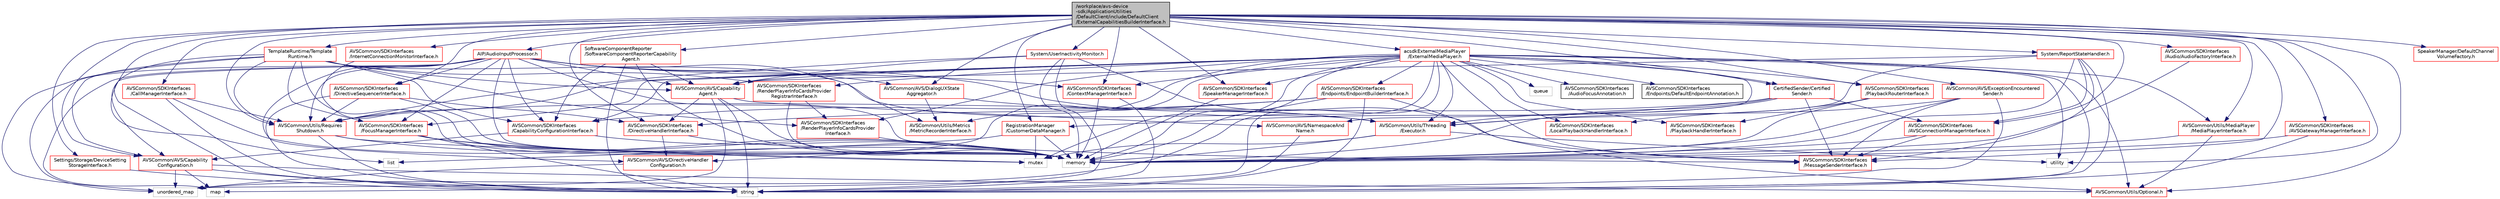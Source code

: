 digraph "/workplace/avs-device-sdk/ApplicationUtilities/DefaultClient/include/DefaultClient/ExternalCapabilitiesBuilderInterface.h"
{
  edge [fontname="Helvetica",fontsize="10",labelfontname="Helvetica",labelfontsize="10"];
  node [fontname="Helvetica",fontsize="10",shape=record];
  Node0 [label="/workplace/avs-device\l-sdk/ApplicationUtilities\l/DefaultClient/include/DefaultClient\l/ExternalCapabilitiesBuilderInterface.h",height=0.2,width=0.4,color="black", fillcolor="grey75", style="filled", fontcolor="black"];
  Node0 -> Node1 [color="midnightblue",fontsize="10",style="solid",fontname="Helvetica"];
  Node1 [label="list",height=0.2,width=0.4,color="grey75", fillcolor="white", style="filled"];
  Node0 -> Node2 [color="midnightblue",fontsize="10",style="solid",fontname="Helvetica"];
  Node2 [label="utility",height=0.2,width=0.4,color="grey75", fillcolor="white", style="filled"];
  Node0 -> Node3 [color="midnightblue",fontsize="10",style="solid",fontname="Helvetica"];
  Node3 [label="acsdkExternalMediaPlayer\l/ExternalMediaPlayer.h",height=0.2,width=0.4,color="red", fillcolor="white", style="filled",URL="$_external_media_player_8h.html"];
  Node3 -> Node4 [color="midnightblue",fontsize="10",style="solid",fontname="Helvetica"];
  Node4 [label="map",height=0.2,width=0.4,color="grey75", fillcolor="white", style="filled"];
  Node3 -> Node5 [color="midnightblue",fontsize="10",style="solid",fontname="Helvetica"];
  Node5 [label="memory",height=0.2,width=0.4,color="grey75", fillcolor="white", style="filled"];
  Node3 -> Node6 [color="midnightblue",fontsize="10",style="solid",fontname="Helvetica"];
  Node6 [label="mutex",height=0.2,width=0.4,color="grey75", fillcolor="white", style="filled"];
  Node3 -> Node7 [color="midnightblue",fontsize="10",style="solid",fontname="Helvetica"];
  Node7 [label="queue",height=0.2,width=0.4,color="grey75", fillcolor="white", style="filled"];
  Node3 -> Node8 [color="midnightblue",fontsize="10",style="solid",fontname="Helvetica"];
  Node8 [label="string",height=0.2,width=0.4,color="grey75", fillcolor="white", style="filled"];
  Node3 -> Node9 [color="midnightblue",fontsize="10",style="solid",fontname="Helvetica"];
  Node9 [label="unordered_map",height=0.2,width=0.4,color="grey75", fillcolor="white", style="filled"];
  Node3 -> Node2 [color="midnightblue",fontsize="10",style="solid",fontname="Helvetica"];
  Node3 -> Node10 [color="midnightblue",fontsize="10",style="solid",fontname="Helvetica"];
  Node10 [label="AVSCommon/AVS/Capability\lAgent.h",height=0.2,width=0.4,color="red", fillcolor="white", style="filled",URL="$_capability_agent_8h.html"];
  Node10 -> Node9 [color="midnightblue",fontsize="10",style="solid",fontname="Helvetica"];
  Node10 -> Node8 [color="midnightblue",fontsize="10",style="solid",fontname="Helvetica"];
  Node10 -> Node5 [color="midnightblue",fontsize="10",style="solid",fontname="Helvetica"];
  Node10 -> Node12 [color="midnightblue",fontsize="10",style="solid",fontname="Helvetica"];
  Node12 [label="AVSCommon/AVS/NamespaceAnd\lName.h",height=0.2,width=0.4,color="red", fillcolor="white", style="filled",URL="$_namespace_and_name_8h.html"];
  Node12 -> Node8 [color="midnightblue",fontsize="10",style="solid",fontname="Helvetica"];
  Node10 -> Node52 [color="midnightblue",fontsize="10",style="solid",fontname="Helvetica"];
  Node52 [label="AVSCommon/SDKInterfaces\l/DirectiveHandlerInterface.h",height=0.2,width=0.4,color="red", fillcolor="white", style="filled",URL="$_directive_handler_interface_8h.html"];
  Node52 -> Node5 [color="midnightblue",fontsize="10",style="solid",fontname="Helvetica"];
  Node52 -> Node66 [color="midnightblue",fontsize="10",style="solid",fontname="Helvetica"];
  Node66 [label="AVSCommon/AVS/DirectiveHandler\lConfiguration.h",height=0.2,width=0.4,color="red", fillcolor="white", style="filled",URL="$_directive_handler_configuration_8h.html"];
  Node66 -> Node9 [color="midnightblue",fontsize="10",style="solid",fontname="Helvetica"];
  Node3 -> Node66 [color="midnightblue",fontsize="10",style="solid",fontname="Helvetica"];
  Node3 -> Node12 [color="midnightblue",fontsize="10",style="solid",fontname="Helvetica"];
  Node3 -> Node72 [color="midnightblue",fontsize="10",style="solid",fontname="Helvetica"];
  Node72 [label="AVSCommon/SDKInterfaces\l/AudioFocusAnnotation.h",height=0.2,width=0.4,color="black", fillcolor="white", style="filled",URL="$_audio_focus_annotation_8h.html"];
  Node3 -> Node73 [color="midnightblue",fontsize="10",style="solid",fontname="Helvetica"];
  Node73 [label="AVSCommon/SDKInterfaces\l/CapabilityConfigurationInterface.h",height=0.2,width=0.4,color="red", fillcolor="white", style="filled",URL="$_capability_configuration_interface_8h.html"];
  Node73 -> Node5 [color="midnightblue",fontsize="10",style="solid",fontname="Helvetica"];
  Node73 -> Node75 [color="midnightblue",fontsize="10",style="solid",fontname="Helvetica"];
  Node75 [label="AVSCommon/AVS/Capability\lConfiguration.h",height=0.2,width=0.4,color="red", fillcolor="white", style="filled",URL="$_capability_configuration_8h.html"];
  Node75 -> Node4 [color="midnightblue",fontsize="10",style="solid",fontname="Helvetica"];
  Node75 -> Node8 [color="midnightblue",fontsize="10",style="solid",fontname="Helvetica"];
  Node75 -> Node9 [color="midnightblue",fontsize="10",style="solid",fontname="Helvetica"];
  Node75 -> Node15 [color="midnightblue",fontsize="10",style="solid",fontname="Helvetica"];
  Node15 [label="AVSCommon/Utils/Optional.h",height=0.2,width=0.4,color="red", fillcolor="white", style="filled",URL="$_optional_8h.html"];
  Node3 -> Node76 [color="midnightblue",fontsize="10",style="solid",fontname="Helvetica"];
  Node76 [label="AVSCommon/SDKInterfaces\l/ContextManagerInterface.h",height=0.2,width=0.4,color="red", fillcolor="white", style="filled",URL="$_context_manager_interface_8h.html"];
  Node76 -> Node5 [color="midnightblue",fontsize="10",style="solid",fontname="Helvetica"];
  Node76 -> Node8 [color="midnightblue",fontsize="10",style="solid",fontname="Helvetica"];
  Node3 -> Node80 [color="midnightblue",fontsize="10",style="solid",fontname="Helvetica"];
  Node80 [label="AVSCommon/SDKInterfaces\l/FocusManagerInterface.h",height=0.2,width=0.4,color="red", fillcolor="white", style="filled",URL="$_focus_manager_interface_8h.html"];
  Node80 -> Node5 [color="midnightblue",fontsize="10",style="solid",fontname="Helvetica"];
  Node80 -> Node6 [color="midnightblue",fontsize="10",style="solid",fontname="Helvetica"];
  Node80 -> Node8 [color="midnightblue",fontsize="10",style="solid",fontname="Helvetica"];
  Node3 -> Node84 [color="midnightblue",fontsize="10",style="solid",fontname="Helvetica"];
  Node84 [label="AVSCommon/SDKInterfaces\l/LocalPlaybackHandlerInterface.h",height=0.2,width=0.4,color="red", fillcolor="white", style="filled",URL="$_local_playback_handler_interface_8h.html"];
  Node3 -> Node86 [color="midnightblue",fontsize="10",style="solid",fontname="Helvetica"];
  Node86 [label="AVSCommon/SDKInterfaces\l/MessageSenderInterface.h",height=0.2,width=0.4,color="red", fillcolor="white", style="filled",URL="$_message_sender_interface_8h.html"];
  Node3 -> Node90 [color="midnightblue",fontsize="10",style="solid",fontname="Helvetica"];
  Node90 [label="AVSCommon/SDKInterfaces\l/PlaybackHandlerInterface.h",height=0.2,width=0.4,color="red", fillcolor="white", style="filled",URL="$_playback_handler_interface_8h.html"];
  Node3 -> Node91 [color="midnightblue",fontsize="10",style="solid",fontname="Helvetica"];
  Node91 [label="AVSCommon/SDKInterfaces\l/PlaybackRouterInterface.h",height=0.2,width=0.4,color="red", fillcolor="white", style="filled",URL="$_playback_router_interface_8h.html"];
  Node91 -> Node5 [color="midnightblue",fontsize="10",style="solid",fontname="Helvetica"];
  Node91 -> Node90 [color="midnightblue",fontsize="10",style="solid",fontname="Helvetica"];
  Node91 -> Node84 [color="midnightblue",fontsize="10",style="solid",fontname="Helvetica"];
  Node3 -> Node92 [color="midnightblue",fontsize="10",style="solid",fontname="Helvetica"];
  Node92 [label="AVSCommon/SDKInterfaces\l/RenderPlayerInfoCardsProvider\lInterface.h",height=0.2,width=0.4,color="red", fillcolor="white", style="filled",URL="$_render_player_info_cards_provider_interface_8h.html"];
  Node92 -> Node5 [color="midnightblue",fontsize="10",style="solid",fontname="Helvetica"];
  Node3 -> Node97 [color="midnightblue",fontsize="10",style="solid",fontname="Helvetica"];
  Node97 [label="AVSCommon/SDKInterfaces\l/RenderPlayerInfoCardsProvider\lRegistrarInterface.h",height=0.2,width=0.4,color="red", fillcolor="white", style="filled",URL="$_render_player_info_cards_provider_registrar_interface_8h.html"];
  Node97 -> Node5 [color="midnightblue",fontsize="10",style="solid",fontname="Helvetica"];
  Node97 -> Node92 [color="midnightblue",fontsize="10",style="solid",fontname="Helvetica"];
  Node3 -> Node98 [color="midnightblue",fontsize="10",style="solid",fontname="Helvetica"];
  Node98 [label="AVSCommon/SDKInterfaces\l/SpeakerManagerInterface.h",height=0.2,width=0.4,color="red", fillcolor="white", style="filled",URL="$_speaker_manager_interface_8h.html"];
  Node98 -> Node5 [color="midnightblue",fontsize="10",style="solid",fontname="Helvetica"];
  Node3 -> Node103 [color="midnightblue",fontsize="10",style="solid",fontname="Helvetica"];
  Node103 [label="AVSCommon/SDKInterfaces\l/Endpoints/DefaultEndpointAnnotation.h",height=0.2,width=0.4,color="black", fillcolor="white", style="filled",URL="$_default_endpoint_annotation_8h.html"];
  Node3 -> Node104 [color="midnightblue",fontsize="10",style="solid",fontname="Helvetica"];
  Node104 [label="AVSCommon/SDKInterfaces\l/Endpoints/EndpointBuilderInterface.h",height=0.2,width=0.4,color="red", fillcolor="white", style="filled",URL="$_endpoint_builder_interface_8h.html"];
  Node104 -> Node5 [color="midnightblue",fontsize="10",style="solid",fontname="Helvetica"];
  Node104 -> Node8 [color="midnightblue",fontsize="10",style="solid",fontname="Helvetica"];
  Node104 -> Node73 [color="midnightblue",fontsize="10",style="solid",fontname="Helvetica"];
  Node104 -> Node52 [color="midnightblue",fontsize="10",style="solid",fontname="Helvetica"];
  Node104 -> Node15 [color="midnightblue",fontsize="10",style="solid",fontname="Helvetica"];
  Node3 -> Node136 [color="midnightblue",fontsize="10",style="solid",fontname="Helvetica"];
  Node136 [label="AVSCommon/Utils/MediaPlayer\l/MediaPlayerInterface.h",height=0.2,width=0.4,color="red", fillcolor="white", style="filled",URL="$_media_player_interface_8h.html"];
  Node136 -> Node5 [color="midnightblue",fontsize="10",style="solid",fontname="Helvetica"];
  Node136 -> Node15 [color="midnightblue",fontsize="10",style="solid",fontname="Helvetica"];
  Node3 -> Node146 [color="midnightblue",fontsize="10",style="solid",fontname="Helvetica"];
  Node146 [label="AVSCommon/Utils/Metrics\l/MetricRecorderInterface.h",height=0.2,width=0.4,color="red", fillcolor="white", style="filled",URL="$_metric_recorder_interface_8h.html"];
  Node3 -> Node15 [color="midnightblue",fontsize="10",style="solid",fontname="Helvetica"];
  Node3 -> Node108 [color="midnightblue",fontsize="10",style="solid",fontname="Helvetica"];
  Node108 [label="AVSCommon/Utils/Requires\lShutdown.h",height=0.2,width=0.4,color="red", fillcolor="white", style="filled",URL="$_requires_shutdown_8h.html"];
  Node108 -> Node5 [color="midnightblue",fontsize="10",style="solid",fontname="Helvetica"];
  Node108 -> Node6 [color="midnightblue",fontsize="10",style="solid",fontname="Helvetica"];
  Node108 -> Node8 [color="midnightblue",fontsize="10",style="solid",fontname="Helvetica"];
  Node3 -> Node151 [color="midnightblue",fontsize="10",style="solid",fontname="Helvetica"];
  Node151 [label="AVSCommon/Utils/Threading\l/Executor.h",height=0.2,width=0.4,color="red", fillcolor="white", style="filled",URL="$_executor_8h.html"];
  Node151 -> Node5 [color="midnightblue",fontsize="10",style="solid",fontname="Helvetica"];
  Node151 -> Node6 [color="midnightblue",fontsize="10",style="solid",fontname="Helvetica"];
  Node151 -> Node2 [color="midnightblue",fontsize="10",style="solid",fontname="Helvetica"];
  Node3 -> Node159 [color="midnightblue",fontsize="10",style="solid",fontname="Helvetica"];
  Node159 [label="CertifiedSender/Certified\lSender.h",height=0.2,width=0.4,color="red", fillcolor="white", style="filled",URL="$_certified_sender_8h.html"];
  Node159 -> Node161 [color="midnightblue",fontsize="10",style="solid",fontname="Helvetica"];
  Node161 [label="AVSCommon/SDKInterfaces\l/AVSConnectionManagerInterface.h",height=0.2,width=0.4,color="red", fillcolor="white", style="filled",URL="$_a_v_s_connection_manager_interface_8h.html"];
  Node161 -> Node5 [color="midnightblue",fontsize="10",style="solid",fontname="Helvetica"];
  Node161 -> Node86 [color="midnightblue",fontsize="10",style="solid",fontname="Helvetica"];
  Node159 -> Node86 [color="midnightblue",fontsize="10",style="solid",fontname="Helvetica"];
  Node159 -> Node108 [color="midnightblue",fontsize="10",style="solid",fontname="Helvetica"];
  Node159 -> Node151 [color="midnightblue",fontsize="10",style="solid",fontname="Helvetica"];
  Node159 -> Node174 [color="midnightblue",fontsize="10",style="solid",fontname="Helvetica"];
  Node174 [label="RegistrationManager\l/CustomerDataManager.h",height=0.2,width=0.4,color="red", fillcolor="white", style="filled",URL="$_customer_data_manager_8h.html"];
  Node174 -> Node1 [color="midnightblue",fontsize="10",style="solid",fontname="Helvetica"];
  Node174 -> Node5 [color="midnightblue",fontsize="10",style="solid",fontname="Helvetica"];
  Node174 -> Node6 [color="midnightblue",fontsize="10",style="solid",fontname="Helvetica"];
  Node159 -> Node5 [color="midnightblue",fontsize="10",style="solid",fontname="Helvetica"];
  Node0 -> Node198 [color="midnightblue",fontsize="10",style="solid",fontname="Helvetica"];
  Node198 [label="AIP/AudioInputProcessor.h",height=0.2,width=0.4,color="red", fillcolor="white", style="filled",URL="$_audio_input_processor_8h.html"];
  Node198 -> Node4 [color="midnightblue",fontsize="10",style="solid",fontname="Helvetica"];
  Node198 -> Node5 [color="midnightblue",fontsize="10",style="solid",fontname="Helvetica"];
  Node198 -> Node9 [color="midnightblue",fontsize="10",style="solid",fontname="Helvetica"];
  Node198 -> Node10 [color="midnightblue",fontsize="10",style="solid",fontname="Helvetica"];
  Node198 -> Node75 [color="midnightblue",fontsize="10",style="solid",fontname="Helvetica"];
  Node198 -> Node204 [color="midnightblue",fontsize="10",style="solid",fontname="Helvetica"];
  Node204 [label="AVSCommon/AVS/DialogUXState\lAggregator.h",height=0.2,width=0.4,color="red", fillcolor="white", style="filled",URL="$_dialog_u_x_state_aggregator_8h.html"];
  Node204 -> Node146 [color="midnightblue",fontsize="10",style="solid",fontname="Helvetica"];
  Node204 -> Node151 [color="midnightblue",fontsize="10",style="solid",fontname="Helvetica"];
  Node198 -> Node66 [color="midnightblue",fontsize="10",style="solid",fontname="Helvetica"];
  Node198 -> Node73 [color="midnightblue",fontsize="10",style="solid",fontname="Helvetica"];
  Node198 -> Node76 [color="midnightblue",fontsize="10",style="solid",fontname="Helvetica"];
  Node198 -> Node211 [color="midnightblue",fontsize="10",style="solid",fontname="Helvetica"];
  Node211 [label="AVSCommon/SDKInterfaces\l/DirectiveSequencerInterface.h",height=0.2,width=0.4,color="red", fillcolor="white", style="filled",URL="$_directive_sequencer_interface_8h.html"];
  Node211 -> Node5 [color="midnightblue",fontsize="10",style="solid",fontname="Helvetica"];
  Node211 -> Node8 [color="midnightblue",fontsize="10",style="solid",fontname="Helvetica"];
  Node211 -> Node52 [color="midnightblue",fontsize="10",style="solid",fontname="Helvetica"];
  Node211 -> Node108 [color="midnightblue",fontsize="10",style="solid",fontname="Helvetica"];
  Node198 -> Node80 [color="midnightblue",fontsize="10",style="solid",fontname="Helvetica"];
  Node198 -> Node86 [color="midnightblue",fontsize="10",style="solid",fontname="Helvetica"];
  Node198 -> Node146 [color="midnightblue",fontsize="10",style="solid",fontname="Helvetica"];
  Node198 -> Node108 [color="midnightblue",fontsize="10",style="solid",fontname="Helvetica"];
  Node198 -> Node151 [color="midnightblue",fontsize="10",style="solid",fontname="Helvetica"];
  Node0 -> Node75 [color="midnightblue",fontsize="10",style="solid",fontname="Helvetica"];
  Node0 -> Node204 [color="midnightblue",fontsize="10",style="solid",fontname="Helvetica"];
  Node0 -> Node237 [color="midnightblue",fontsize="10",style="solid",fontname="Helvetica"];
  Node237 [label="AVSCommon/AVS/ExceptionEncountered\lSender.h",height=0.2,width=0.4,color="red", fillcolor="white", style="filled",URL="$_exception_encountered_sender_8h.html"];
  Node237 -> Node5 [color="midnightblue",fontsize="10",style="solid",fontname="Helvetica"];
  Node237 -> Node8 [color="midnightblue",fontsize="10",style="solid",fontname="Helvetica"];
  Node237 -> Node86 [color="midnightblue",fontsize="10",style="solid",fontname="Helvetica"];
  Node237 -> Node151 [color="midnightblue",fontsize="10",style="solid",fontname="Helvetica"];
  Node0 -> Node161 [color="midnightblue",fontsize="10",style="solid",fontname="Helvetica"];
  Node0 -> Node238 [color="midnightblue",fontsize="10",style="solid",fontname="Helvetica"];
  Node238 [label="AVSCommon/SDKInterfaces\l/AVSGatewayManagerInterface.h",height=0.2,width=0.4,color="red", fillcolor="white", style="filled",URL="$_a_v_s_gateway_manager_interface_8h.html"];
  Node238 -> Node8 [color="midnightblue",fontsize="10",style="solid",fontname="Helvetica"];
  Node238 -> Node5 [color="midnightblue",fontsize="10",style="solid",fontname="Helvetica"];
  Node0 -> Node240 [color="midnightblue",fontsize="10",style="solid",fontname="Helvetica"];
  Node240 [label="AVSCommon/SDKInterfaces\l/Audio/AudioFactoryInterface.h",height=0.2,width=0.4,color="red", fillcolor="white", style="filled",URL="$_audio_factory_interface_8h.html"];
  Node240 -> Node5 [color="midnightblue",fontsize="10",style="solid",fontname="Helvetica"];
  Node0 -> Node245 [color="midnightblue",fontsize="10",style="solid",fontname="Helvetica"];
  Node245 [label="AVSCommon/SDKInterfaces\l/CallManagerInterface.h",height=0.2,width=0.4,color="red", fillcolor="white", style="filled",URL="$_call_manager_interface_8h.html"];
  Node245 -> Node5 [color="midnightblue",fontsize="10",style="solid",fontname="Helvetica"];
  Node245 -> Node8 [color="midnightblue",fontsize="10",style="solid",fontname="Helvetica"];
  Node245 -> Node108 [color="midnightblue",fontsize="10",style="solid",fontname="Helvetica"];
  Node0 -> Node76 [color="midnightblue",fontsize="10",style="solid",fontname="Helvetica"];
  Node0 -> Node52 [color="midnightblue",fontsize="10",style="solid",fontname="Helvetica"];
  Node0 -> Node211 [color="midnightblue",fontsize="10",style="solid",fontname="Helvetica"];
  Node0 -> Node248 [color="midnightblue",fontsize="10",style="solid",fontname="Helvetica"];
  Node248 [label="AVSCommon/SDKInterfaces\l/InternetConnectionMonitorInterface.h",height=0.2,width=0.4,color="red", fillcolor="white", style="filled",URL="$_internet_connection_monitor_interface_8h.html"];
  Node248 -> Node5 [color="midnightblue",fontsize="10",style="solid",fontname="Helvetica"];
  Node0 -> Node86 [color="midnightblue",fontsize="10",style="solid",fontname="Helvetica"];
  Node0 -> Node91 [color="midnightblue",fontsize="10",style="solid",fontname="Helvetica"];
  Node0 -> Node98 [color="midnightblue",fontsize="10",style="solid",fontname="Helvetica"];
  Node0 -> Node136 [color="midnightblue",fontsize="10",style="solid",fontname="Helvetica"];
  Node0 -> Node15 [color="midnightblue",fontsize="10",style="solid",fontname="Helvetica"];
  Node0 -> Node108 [color="midnightblue",fontsize="10",style="solid",fontname="Helvetica"];
  Node0 -> Node159 [color="midnightblue",fontsize="10",style="solid",fontname="Helvetica"];
  Node0 -> Node174 [color="midnightblue",fontsize="10",style="solid",fontname="Helvetica"];
  Node0 -> Node249 [color="midnightblue",fontsize="10",style="solid",fontname="Helvetica"];
  Node249 [label="Settings/Storage/DeviceSetting\lStorageInterface.h",height=0.2,width=0.4,color="red", fillcolor="white", style="filled",URL="$_device_setting_storage_interface_8h.html"];
  Node249 -> Node8 [color="midnightblue",fontsize="10",style="solid",fontname="Helvetica"];
  Node0 -> Node251 [color="midnightblue",fontsize="10",style="solid",fontname="Helvetica"];
  Node251 [label="SoftwareComponentReporter\l/SoftwareComponentReporterCapability\lAgent.h",height=0.2,width=0.4,color="red", fillcolor="white", style="filled",URL="$_software_component_reporter_capability_agent_8h.html"];
  Node251 -> Node5 [color="midnightblue",fontsize="10",style="solid",fontname="Helvetica"];
  Node251 -> Node8 [color="midnightblue",fontsize="10",style="solid",fontname="Helvetica"];
  Node251 -> Node10 [color="midnightblue",fontsize="10",style="solid",fontname="Helvetica"];
  Node251 -> Node73 [color="midnightblue",fontsize="10",style="solid",fontname="Helvetica"];
  Node0 -> Node254 [color="midnightblue",fontsize="10",style="solid",fontname="Helvetica"];
  Node254 [label="SpeakerManager/DefaultChannel\lVolumeFactory.h",height=0.2,width=0.4,color="red", fillcolor="white", style="filled",URL="$_default_channel_volume_factory_8h.html"];
  Node0 -> Node257 [color="midnightblue",fontsize="10",style="solid",fontname="Helvetica"];
  Node257 [label="System/ReportStateHandler.h",height=0.2,width=0.4,color="red", fillcolor="white", style="filled",URL="$_report_state_handler_8h.html"];
  Node257 -> Node5 [color="midnightblue",fontsize="10",style="solid",fontname="Helvetica"];
  Node257 -> Node8 [color="midnightblue",fontsize="10",style="solid",fontname="Helvetica"];
  Node257 -> Node10 [color="midnightblue",fontsize="10",style="solid",fontname="Helvetica"];
  Node257 -> Node161 [color="midnightblue",fontsize="10",style="solid",fontname="Helvetica"];
  Node257 -> Node86 [color="midnightblue",fontsize="10",style="solid",fontname="Helvetica"];
  Node257 -> Node151 [color="midnightblue",fontsize="10",style="solid",fontname="Helvetica"];
  Node0 -> Node263 [color="midnightblue",fontsize="10",style="solid",fontname="Helvetica"];
  Node263 [label="System/UserInactivityMonitor.h",height=0.2,width=0.4,color="red", fillcolor="white", style="filled",URL="$_user_inactivity_monitor_8h.html"];
  Node263 -> Node5 [color="midnightblue",fontsize="10",style="solid",fontname="Helvetica"];
  Node263 -> Node8 [color="midnightblue",fontsize="10",style="solid",fontname="Helvetica"];
  Node263 -> Node10 [color="midnightblue",fontsize="10",style="solid",fontname="Helvetica"];
  Node263 -> Node108 [color="midnightblue",fontsize="10",style="solid",fontname="Helvetica"];
  Node263 -> Node86 [color="midnightblue",fontsize="10",style="solid",fontname="Helvetica"];
  Node0 -> Node264 [color="midnightblue",fontsize="10",style="solid",fontname="Helvetica"];
  Node264 [label="TemplateRuntime/Template\lRuntime.h",height=0.2,width=0.4,color="red", fillcolor="white", style="filled",URL="$_template_runtime_8h.html"];
  Node264 -> Node5 [color="midnightblue",fontsize="10",style="solid",fontname="Helvetica"];
  Node264 -> Node8 [color="midnightblue",fontsize="10",style="solid",fontname="Helvetica"];
  Node264 -> Node9 [color="midnightblue",fontsize="10",style="solid",fontname="Helvetica"];
  Node264 -> Node10 [color="midnightblue",fontsize="10",style="solid",fontname="Helvetica"];
  Node264 -> Node75 [color="midnightblue",fontsize="10",style="solid",fontname="Helvetica"];
  Node264 -> Node73 [color="midnightblue",fontsize="10",style="solid",fontname="Helvetica"];
  Node264 -> Node80 [color="midnightblue",fontsize="10",style="solid",fontname="Helvetica"];
  Node264 -> Node92 [color="midnightblue",fontsize="10",style="solid",fontname="Helvetica"];
  Node264 -> Node97 [color="midnightblue",fontsize="10",style="solid",fontname="Helvetica"];
  Node264 -> Node108 [color="midnightblue",fontsize="10",style="solid",fontname="Helvetica"];
  Node264 -> Node151 [color="midnightblue",fontsize="10",style="solid",fontname="Helvetica"];
}
